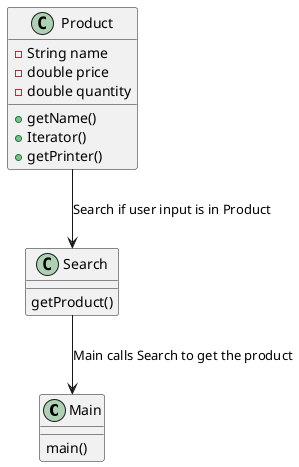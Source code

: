 @startuml
class Main
{
    main()
}
class Product
{
    -String name
    -double price
    -double quantity
    +getName()
    +Iterator()
    +getPrinter()
}
class Search
{
    getProduct()
}
Product-->Search: Search if user input is in Product
Search-->Main: Main calls Search to get the product
@enduml
@startuml
'https://plantuml.com/class-diagram

class Solution44
{
-parser: JSONParser
-jsonObject and json: JSONObject
-obj: Object
-subjects: JSONArray
-iterator: Iterator
-flag: int
-product_name: String
+j = JSON() object

}
class JSON
{
-input: String
-flag: int
+get_product_name()
+get_iterator()
+print_and_set_flag()
+print_sorry()
}

Solution44 "get product, iterator and print stuff from JSON()" --- JSON


@enduml